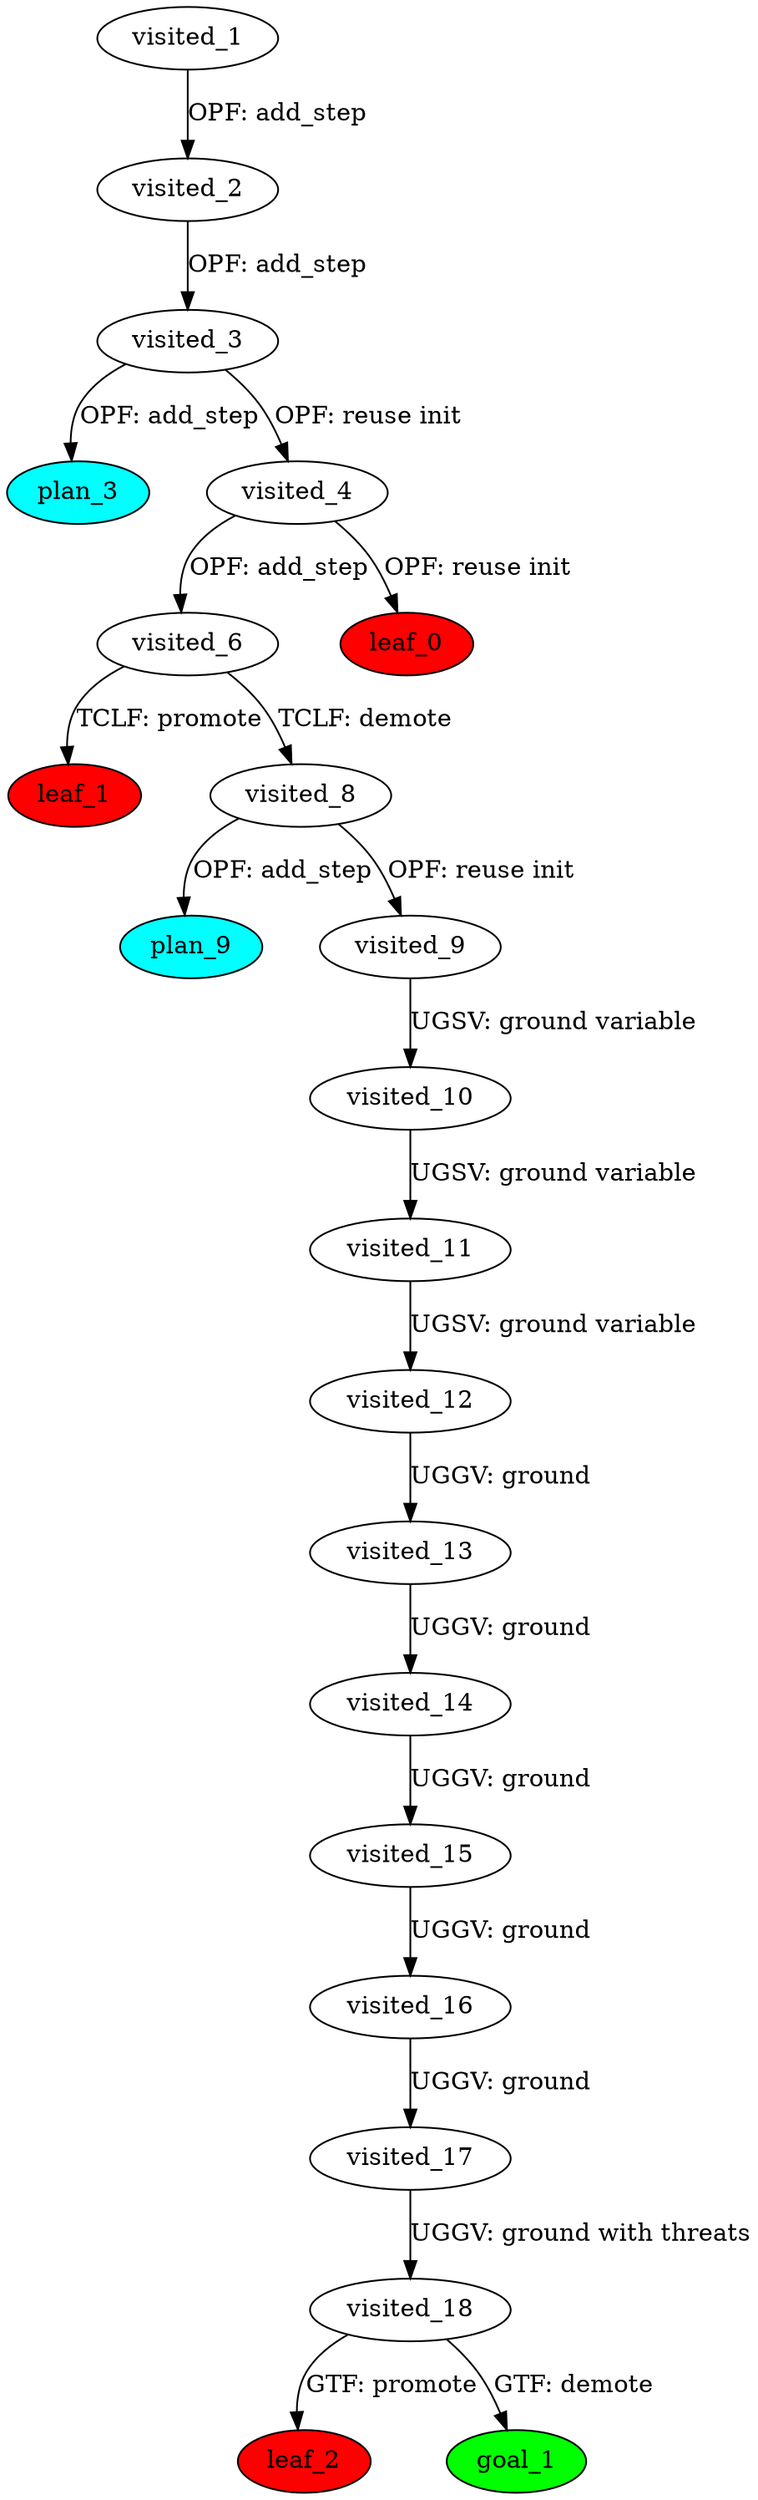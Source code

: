 digraph {
	"428a7af5-311e-0dd3-8c2f-f37a91886e56" [label=plan_0 fillcolor=cyan style=filled]
	"428a7af5-311e-0dd3-8c2f-f37a91886e56" [label=visited_1 fillcolor=white style=filled]
	"40570d7c-9b46-afe1-8782-15a6c74da8af" [label=plan_1 fillcolor=cyan style=filled]
	"428a7af5-311e-0dd3-8c2f-f37a91886e56" -> "40570d7c-9b46-afe1-8782-15a6c74da8af" [label="OPF: add_step"]
	"40570d7c-9b46-afe1-8782-15a6c74da8af" [label=visited_2 fillcolor=white style=filled]
	"27f6ad13-0bb6-e0c5-a423-db74874be078" [label=plan_2 fillcolor=cyan style=filled]
	"40570d7c-9b46-afe1-8782-15a6c74da8af" -> "27f6ad13-0bb6-e0c5-a423-db74874be078" [label="OPF: add_step"]
	"27f6ad13-0bb6-e0c5-a423-db74874be078" [label=visited_3 fillcolor=white style=filled]
	"32138925-953c-14a4-35f8-4ff45f97fbc6" [label=plan_3 fillcolor=cyan style=filled]
	"27f6ad13-0bb6-e0c5-a423-db74874be078" -> "32138925-953c-14a4-35f8-4ff45f97fbc6" [label="OPF: add_step"]
	"c90c407f-b686-321f-0f43-66b309a61cbe" [label=plan_4 fillcolor=cyan style=filled]
	"27f6ad13-0bb6-e0c5-a423-db74874be078" -> "c90c407f-b686-321f-0f43-66b309a61cbe" [label="OPF: reuse init"]
	"c90c407f-b686-321f-0f43-66b309a61cbe" [label=visited_4 fillcolor=white style=filled]
	"19dd7832-6897-65d5-5e00-055e0425abbe" [label=plan_5 fillcolor=cyan style=filled]
	"c90c407f-b686-321f-0f43-66b309a61cbe" -> "19dd7832-6897-65d5-5e00-055e0425abbe" [label="OPF: add_step"]
	"a22577fc-2ec9-9fb0-a6e4-db246d191ca9" [label=plan_6 fillcolor=cyan style=filled]
	"c90c407f-b686-321f-0f43-66b309a61cbe" -> "a22577fc-2ec9-9fb0-a6e4-db246d191ca9" [label="OPF: reuse init"]
	"a22577fc-2ec9-9fb0-a6e4-db246d191ca9" [label=visited_5 fillcolor=white style=filled]
	"a22577fc-2ec9-9fb0-a6e4-db246d191ca9" [label=leaf_0 fillcolor=red style=filled]
	"19dd7832-6897-65d5-5e00-055e0425abbe" [label=visited_6 fillcolor=white style=filled]
	"66336acc-42f1-b080-032c-29131cb81c54" [label=plan_7 fillcolor=cyan style=filled]
	"19dd7832-6897-65d5-5e00-055e0425abbe" -> "66336acc-42f1-b080-032c-29131cb81c54" [label="TCLF: promote"]
	"896866f1-349a-bb8a-f134-89a02a91eeb3" [label=plan_8 fillcolor=cyan style=filled]
	"19dd7832-6897-65d5-5e00-055e0425abbe" -> "896866f1-349a-bb8a-f134-89a02a91eeb3" [label="TCLF: demote"]
	"66336acc-42f1-b080-032c-29131cb81c54" [label=visited_7 fillcolor=white style=filled]
	"66336acc-42f1-b080-032c-29131cb81c54" [label=leaf_1 fillcolor=red style=filled]
	"896866f1-349a-bb8a-f134-89a02a91eeb3" [label=visited_8 fillcolor=white style=filled]
	"bb5a6762-5de7-daf9-843c-c10be4fd0381" [label=plan_9 fillcolor=cyan style=filled]
	"896866f1-349a-bb8a-f134-89a02a91eeb3" -> "bb5a6762-5de7-daf9-843c-c10be4fd0381" [label="OPF: add_step"]
	"e602163a-49ef-7146-668f-7c1acced4c38" [label=plan_10 fillcolor=cyan style=filled]
	"896866f1-349a-bb8a-f134-89a02a91eeb3" -> "e602163a-49ef-7146-668f-7c1acced4c38" [label="OPF: reuse init"]
	"e602163a-49ef-7146-668f-7c1acced4c38" [label=visited_9 fillcolor=white style=filled]
	"d4b87968-94e6-4d45-ed5c-6fa6664c892e" [label=plan_11 fillcolor=cyan style=filled]
	"e602163a-49ef-7146-668f-7c1acced4c38" -> "d4b87968-94e6-4d45-ed5c-6fa6664c892e" [label="UGSV: ground variable"]
	"d4b87968-94e6-4d45-ed5c-6fa6664c892e" [label=visited_10 fillcolor=white style=filled]
	"9168c4a6-f7dd-8527-5318-cbab8d0323fd" [label=plan_12 fillcolor=cyan style=filled]
	"d4b87968-94e6-4d45-ed5c-6fa6664c892e" -> "9168c4a6-f7dd-8527-5318-cbab8d0323fd" [label="UGSV: ground variable"]
	"9168c4a6-f7dd-8527-5318-cbab8d0323fd" [label=visited_11 fillcolor=white style=filled]
	"6c329e23-94dd-0ca7-648f-68a2df9cf345" [label=plan_13 fillcolor=cyan style=filled]
	"9168c4a6-f7dd-8527-5318-cbab8d0323fd" -> "6c329e23-94dd-0ca7-648f-68a2df9cf345" [label="UGSV: ground variable"]
	"6c329e23-94dd-0ca7-648f-68a2df9cf345" [label=visited_12 fillcolor=white style=filled]
	"ab870fec-68c0-6fc2-233d-8406672cbbaa" [label=plan_14 fillcolor=cyan style=filled]
	"6c329e23-94dd-0ca7-648f-68a2df9cf345" -> "ab870fec-68c0-6fc2-233d-8406672cbbaa" [label="UGGV: ground"]
	"ab870fec-68c0-6fc2-233d-8406672cbbaa" [label=visited_13 fillcolor=white style=filled]
	"a553a898-331f-78b0-97e4-2d4902ec44db" [label=plan_15 fillcolor=cyan style=filled]
	"ab870fec-68c0-6fc2-233d-8406672cbbaa" -> "a553a898-331f-78b0-97e4-2d4902ec44db" [label="UGGV: ground"]
	"a553a898-331f-78b0-97e4-2d4902ec44db" [label=visited_14 fillcolor=white style=filled]
	"70af4b2c-1b5b-e50f-3716-acd23018bcac" [label=plan_16 fillcolor=cyan style=filled]
	"a553a898-331f-78b0-97e4-2d4902ec44db" -> "70af4b2c-1b5b-e50f-3716-acd23018bcac" [label="UGGV: ground"]
	"70af4b2c-1b5b-e50f-3716-acd23018bcac" [label=visited_15 fillcolor=white style=filled]
	"cee1b69f-1f42-1681-6712-2fc8309acf6f" [label=plan_17 fillcolor=cyan style=filled]
	"70af4b2c-1b5b-e50f-3716-acd23018bcac" -> "cee1b69f-1f42-1681-6712-2fc8309acf6f" [label="UGGV: ground"]
	"cee1b69f-1f42-1681-6712-2fc8309acf6f" [label=visited_16 fillcolor=white style=filled]
	"7c41ebdb-364d-b478-2f4e-3cdac25db9e6" [label=plan_18 fillcolor=cyan style=filled]
	"cee1b69f-1f42-1681-6712-2fc8309acf6f" -> "7c41ebdb-364d-b478-2f4e-3cdac25db9e6" [label="UGGV: ground"]
	"7c41ebdb-364d-b478-2f4e-3cdac25db9e6" [label=visited_17 fillcolor=white style=filled]
	"15c7096a-b986-f2de-6b64-5716cbeff222" [label=plan_19 fillcolor=cyan style=filled]
	"7c41ebdb-364d-b478-2f4e-3cdac25db9e6" -> "15c7096a-b986-f2de-6b64-5716cbeff222" [label="UGGV: ground with threats"]
	"15c7096a-b986-f2de-6b64-5716cbeff222" [label=visited_18 fillcolor=white style=filled]
	"f07df6b8-87ba-dc16-cc2e-83c9a1c20ab6" [label=plan_20 fillcolor=cyan style=filled]
	"15c7096a-b986-f2de-6b64-5716cbeff222" -> "f07df6b8-87ba-dc16-cc2e-83c9a1c20ab6" [label="GTF: promote"]
	"c1334712-23de-1b6c-7ee7-1fa5c75b9554" [label=plan_21 fillcolor=cyan style=filled]
	"15c7096a-b986-f2de-6b64-5716cbeff222" -> "c1334712-23de-1b6c-7ee7-1fa5c75b9554" [label="GTF: demote"]
	"f07df6b8-87ba-dc16-cc2e-83c9a1c20ab6" [label=visited_19 fillcolor=white style=filled]
	"f07df6b8-87ba-dc16-cc2e-83c9a1c20ab6" [label=leaf_2 fillcolor=red style=filled]
	"c1334712-23de-1b6c-7ee7-1fa5c75b9554" [label=visited_20 fillcolor=white style=filled]
	"c1334712-23de-1b6c-7ee7-1fa5c75b9554" [label=goal_1 fillcolor=green style=filled]
}
